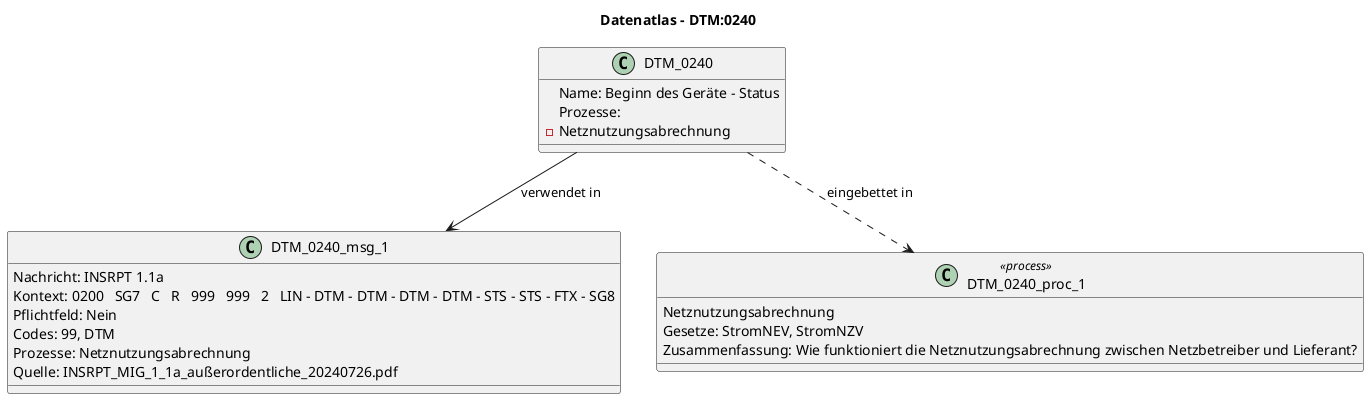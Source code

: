 @startuml
title Datenatlas – DTM:0240
class DTM_0240 {
  Name: Beginn des Geräte - Status
  Prozesse:
    - Netznutzungsabrechnung
}
class DTM_0240_msg_1 {
  Nachricht: INSRPT 1.1a
  Kontext: 0200   SG7   C   R   999   999   2   LIN - DTM - DTM - DTM - DTM - STS - STS - FTX - SG8
  Pflichtfeld: Nein
  Codes: 99, DTM
  Prozesse: Netznutzungsabrechnung
  Quelle: INSRPT_MIG_1_1a_außerordentliche_20240726.pdf
}
DTM_0240 --> DTM_0240_msg_1 : verwendet in
class DTM_0240_proc_1 <<process>> {
  Netznutzungsabrechnung
  Gesetze: StromNEV, StromNZV
  Zusammenfassung: Wie funktioniert die Netznutzungsabrechnung zwischen Netzbetreiber und Lieferant?
}
DTM_0240 ..> DTM_0240_proc_1 : eingebettet in
@enduml